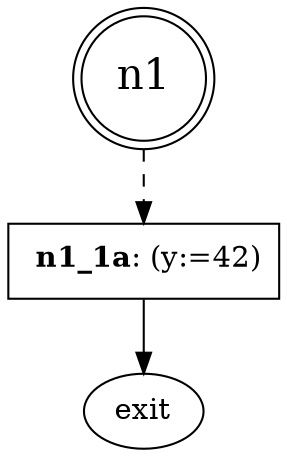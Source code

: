 digraph product {
n1 [fontsize=20, shape=doublecircle]
n1 -> n1_1a[style="dashed"];
n1_1a [label=< <B>n1_1a</B>: (y:=42)>, shape=box]
n1_1a -> exit
}
